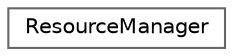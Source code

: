 digraph "Graphical Class Hierarchy"
{
 // LATEX_PDF_SIZE
  bgcolor="transparent";
  edge [fontname=Helvetica,fontsize=10,labelfontname=Helvetica,labelfontsize=10];
  node [fontname=Helvetica,fontsize=10,shape=box,height=0.2,width=0.4];
  rankdir="LR";
  Node0 [label="ResourceManager",height=0.2,width=0.4,color="grey40", fillcolor="white", style="filled",URL="$class_resource_manager.html",tooltip=" "];
}
